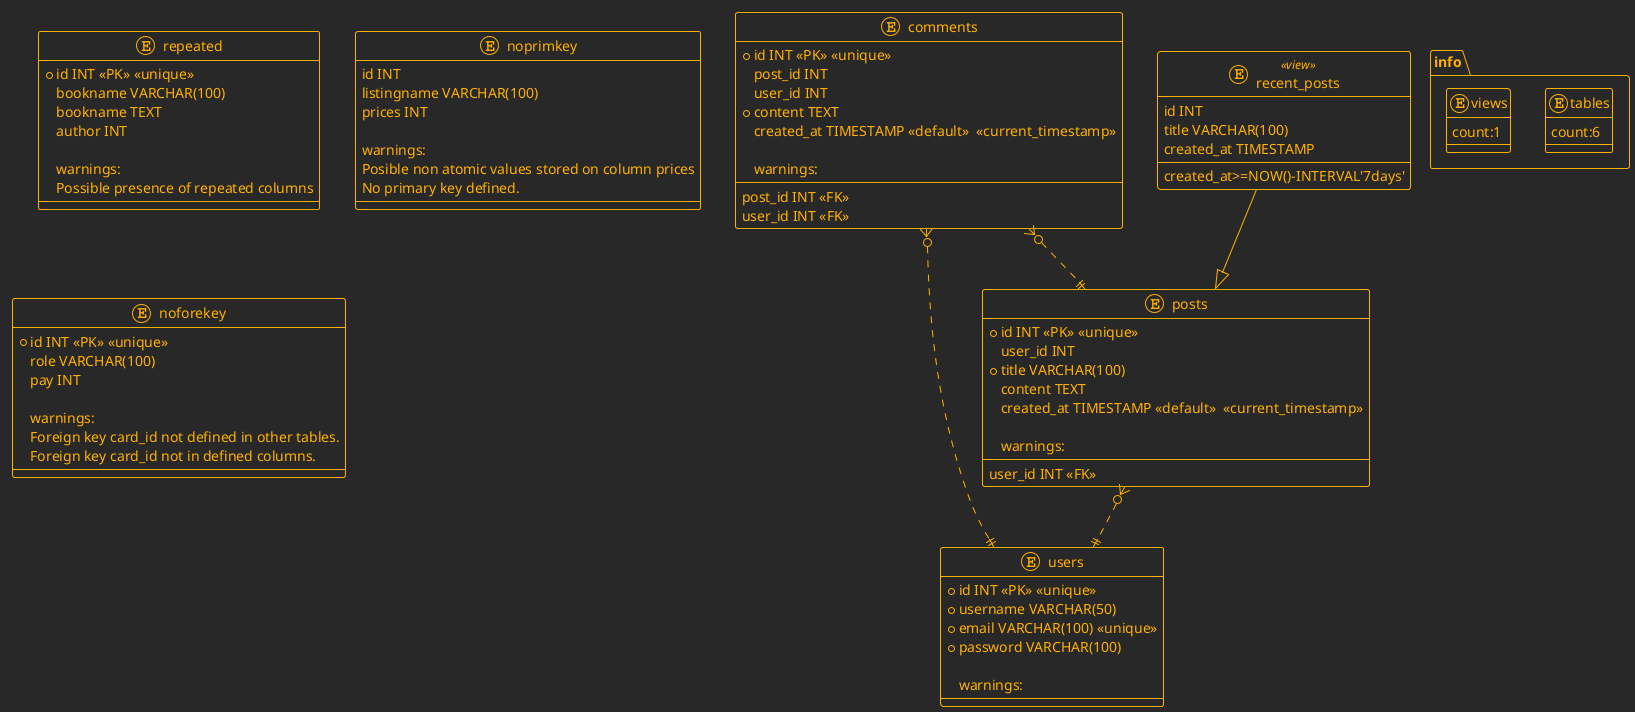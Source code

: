 @startuml 
 !theme crt-amber 
entity users { 
{field}* id INT << PK >> << unique >> 
{field}* username VARCHAR(50) 
{field}* email VARCHAR(100) << unique >>  
{field}* password VARCHAR(100) 

 warnings: 
} 
 
 
entity posts { 
{field}* id INT << PK >> << unique >> 
{field}user_id INT 
{field}* title VARCHAR(100) 
{field}content TEXT 
{field}created_at TIMESTAMP << default >>  << current_timestamp >>  
{method} user_id INT <<FK>> 

 warnings: 
} 
 
posts }o..|| users 
 
entity comments { 
{field}* id INT << PK >> << unique >> 
{field}post_id INT 
{field}user_id INT 
{field}* content TEXT 
{field}created_at TIMESTAMP << default >>  << current_timestamp >>  
{method} post_id INT <<FK>> 
{method} user_id INT <<FK>> 

 warnings: 
} 
 
comments }o..|| posts 
comments }o..|| users 
 
entity repeated { 
{field}* id INT << PK >> << unique >> 
{field}bookname VARCHAR(100) 
{field}bookname TEXT 
{field}author INT 

 warnings: 
Possible presence of repeated columns 
} 
 
 
entity noprimkey { 
{field}id INT 
{field}listingname VARCHAR(100) 
{field}prices INT 

 warnings: 
Posible non atomic values stored on column prices 
No primary key defined. 
} 
 
 
entity noforekey { 
{field}* id INT << PK >> << unique >> 
{field}role VARCHAR(100) 
{field}pay INT 

 warnings: 
Foreign key card_id not defined in other tables. 
Foreign key card_id not in defined columns. 
} 
 
 
entity recent_posts << view >> { 
{field} id INT 
{field} title VARCHAR(100) 
{field} created_at TIMESTAMP 
{method} created_at>=NOW()-INTERVAL'7days' 
} 
 
 recent_posts --|> posts 


 package info { 
entity tables{ 
 {field} count:6
}
entity views{ 
 {field} count:1
}
}

 @enduml